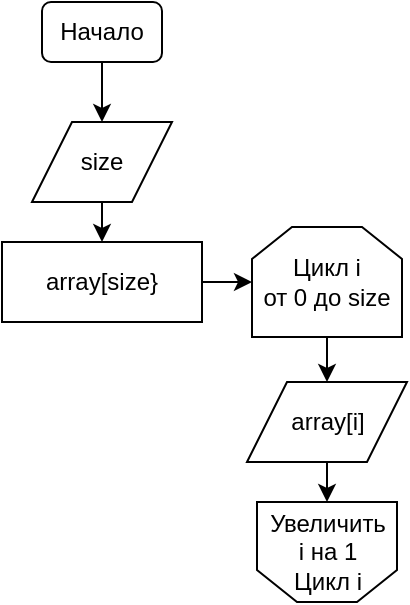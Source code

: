 <mxfile>
    <diagram id="-n1W9IxuF4OwS2YxwcVa" name="Страница 1">
        <mxGraphModel dx="531" dy="373" grid="1" gridSize="10" guides="1" tooltips="1" connect="1" arrows="1" fold="1" page="1" pageScale="1" pageWidth="827" pageHeight="1169" math="0" shadow="0">
            <root>
                <mxCell id="0"/>
                <mxCell id="1" parent="0"/>
                <mxCell id="8" style="edgeStyle=none;html=1;" edge="1" parent="1" source="2" target="3">
                    <mxGeometry relative="1" as="geometry"/>
                </mxCell>
                <mxCell id="2" value="Начало" style="rounded=1;whiteSpace=wrap;html=1;" vertex="1" parent="1">
                    <mxGeometry x="180" y="10" width="60" height="30" as="geometry"/>
                </mxCell>
                <mxCell id="13" style="edgeStyle=none;html=1;entryX=0.5;entryY=0;entryDx=0;entryDy=0;" edge="1" parent="1" source="3" target="5">
                    <mxGeometry relative="1" as="geometry"/>
                </mxCell>
                <mxCell id="3" value="size" style="shape=parallelogram;perimeter=parallelogramPerimeter;whiteSpace=wrap;html=1;fixedSize=1;" vertex="1" parent="1">
                    <mxGeometry x="175" y="70" width="70" height="40" as="geometry"/>
                </mxCell>
                <mxCell id="16" value="" style="edgeStyle=none;html=1;" edge="1" parent="1" source="5" target="15">
                    <mxGeometry relative="1" as="geometry"/>
                </mxCell>
                <mxCell id="5" value="array[size}" style="rounded=0;whiteSpace=wrap;html=1;" vertex="1" parent="1">
                    <mxGeometry x="160" y="130" width="100" height="40" as="geometry"/>
                </mxCell>
                <mxCell id="21" style="edgeStyle=none;html=1;" edge="1" parent="1" source="15" target="20">
                    <mxGeometry relative="1" as="geometry"/>
                </mxCell>
                <mxCell id="15" value="Цикл i&lt;br&gt;от 0 до size" style="shape=loopLimit;whiteSpace=wrap;html=1;" vertex="1" parent="1">
                    <mxGeometry x="285" y="122.5" width="75" height="55" as="geometry"/>
                </mxCell>
                <mxCell id="19" value="Увеличить&lt;br&gt;i на 1&lt;br&gt;Цикл i" style="shape=loopLimit;whiteSpace=wrap;html=1;direction=west;" vertex="1" parent="1">
                    <mxGeometry x="287.5" y="260" width="70" height="50" as="geometry"/>
                </mxCell>
                <mxCell id="23" style="edgeStyle=none;html=1;entryX=0.5;entryY=1;entryDx=0;entryDy=0;" edge="1" parent="1" source="20" target="19">
                    <mxGeometry relative="1" as="geometry"/>
                </mxCell>
                <mxCell id="20" value="array[i]" style="shape=parallelogram;perimeter=parallelogramPerimeter;whiteSpace=wrap;html=1;fixedSize=1;" vertex="1" parent="1">
                    <mxGeometry x="282.5" y="200" width="80" height="40" as="geometry"/>
                </mxCell>
            </root>
        </mxGraphModel>
    </diagram>
</mxfile>